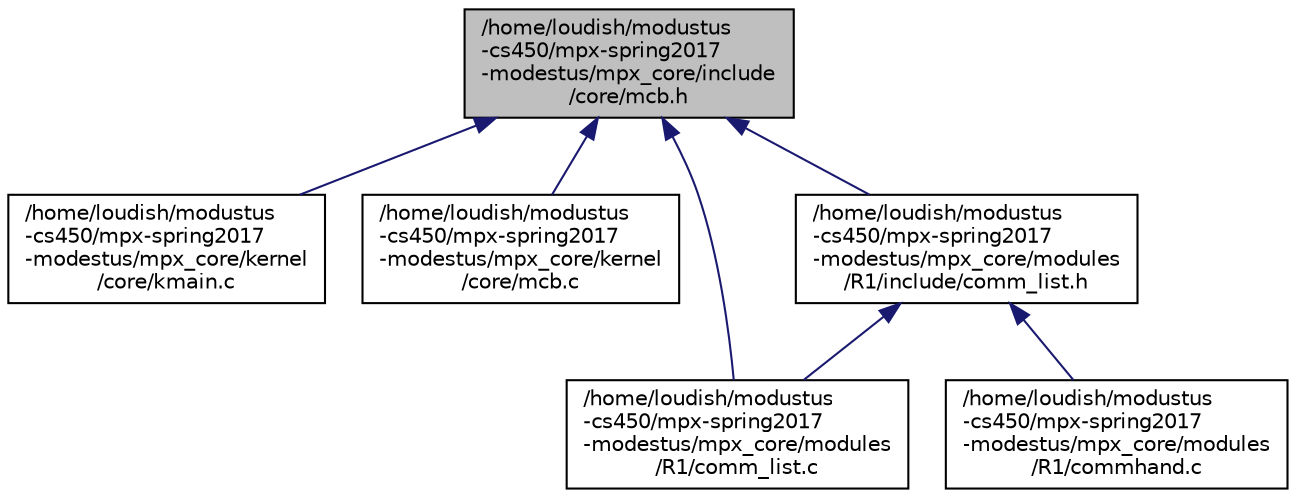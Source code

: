 digraph "/home/loudish/modustus-cs450/mpx-spring2017-modestus/mpx_core/include/core/mcb.h"
{
  edge [fontname="Helvetica",fontsize="10",labelfontname="Helvetica",labelfontsize="10"];
  node [fontname="Helvetica",fontsize="10",shape=record];
  Node1 [label="/home/loudish/modustus\l-cs450/mpx-spring2017\l-modestus/mpx_core/include\l/core/mcb.h",height=0.2,width=0.4,color="black", fillcolor="grey75", style="filled", fontcolor="black"];
  Node1 -> Node2 [dir="back",color="midnightblue",fontsize="10",style="solid",fontname="Helvetica"];
  Node2 [label="/home/loudish/modustus\l-cs450/mpx-spring2017\l-modestus/mpx_core/kernel\l/core/kmain.c",height=0.2,width=0.4,color="black", fillcolor="white", style="filled",URL="$kmain_8c.html"];
  Node1 -> Node3 [dir="back",color="midnightblue",fontsize="10",style="solid",fontname="Helvetica"];
  Node3 [label="/home/loudish/modustus\l-cs450/mpx-spring2017\l-modestus/mpx_core/kernel\l/core/mcb.c",height=0.2,width=0.4,color="black", fillcolor="white", style="filled",URL="$mcb_8c.html"];
  Node1 -> Node4 [dir="back",color="midnightblue",fontsize="10",style="solid",fontname="Helvetica"];
  Node4 [label="/home/loudish/modustus\l-cs450/mpx-spring2017\l-modestus/mpx_core/modules\l/R1/include/comm_list.h",height=0.2,width=0.4,color="black", fillcolor="white", style="filled",URL="$comm__list_8h.html"];
  Node4 -> Node5 [dir="back",color="midnightblue",fontsize="10",style="solid",fontname="Helvetica"];
  Node5 [label="/home/loudish/modustus\l-cs450/mpx-spring2017\l-modestus/mpx_core/modules\l/R1/comm_list.c",height=0.2,width=0.4,color="black", fillcolor="white", style="filled",URL="$comm__list_8c.html"];
  Node4 -> Node6 [dir="back",color="midnightblue",fontsize="10",style="solid",fontname="Helvetica"];
  Node6 [label="/home/loudish/modustus\l-cs450/mpx-spring2017\l-modestus/mpx_core/modules\l/R1/commhand.c",height=0.2,width=0.4,color="black", fillcolor="white", style="filled",URL="$commhand_8c.html"];
  Node1 -> Node5 [dir="back",color="midnightblue",fontsize="10",style="solid",fontname="Helvetica"];
}
